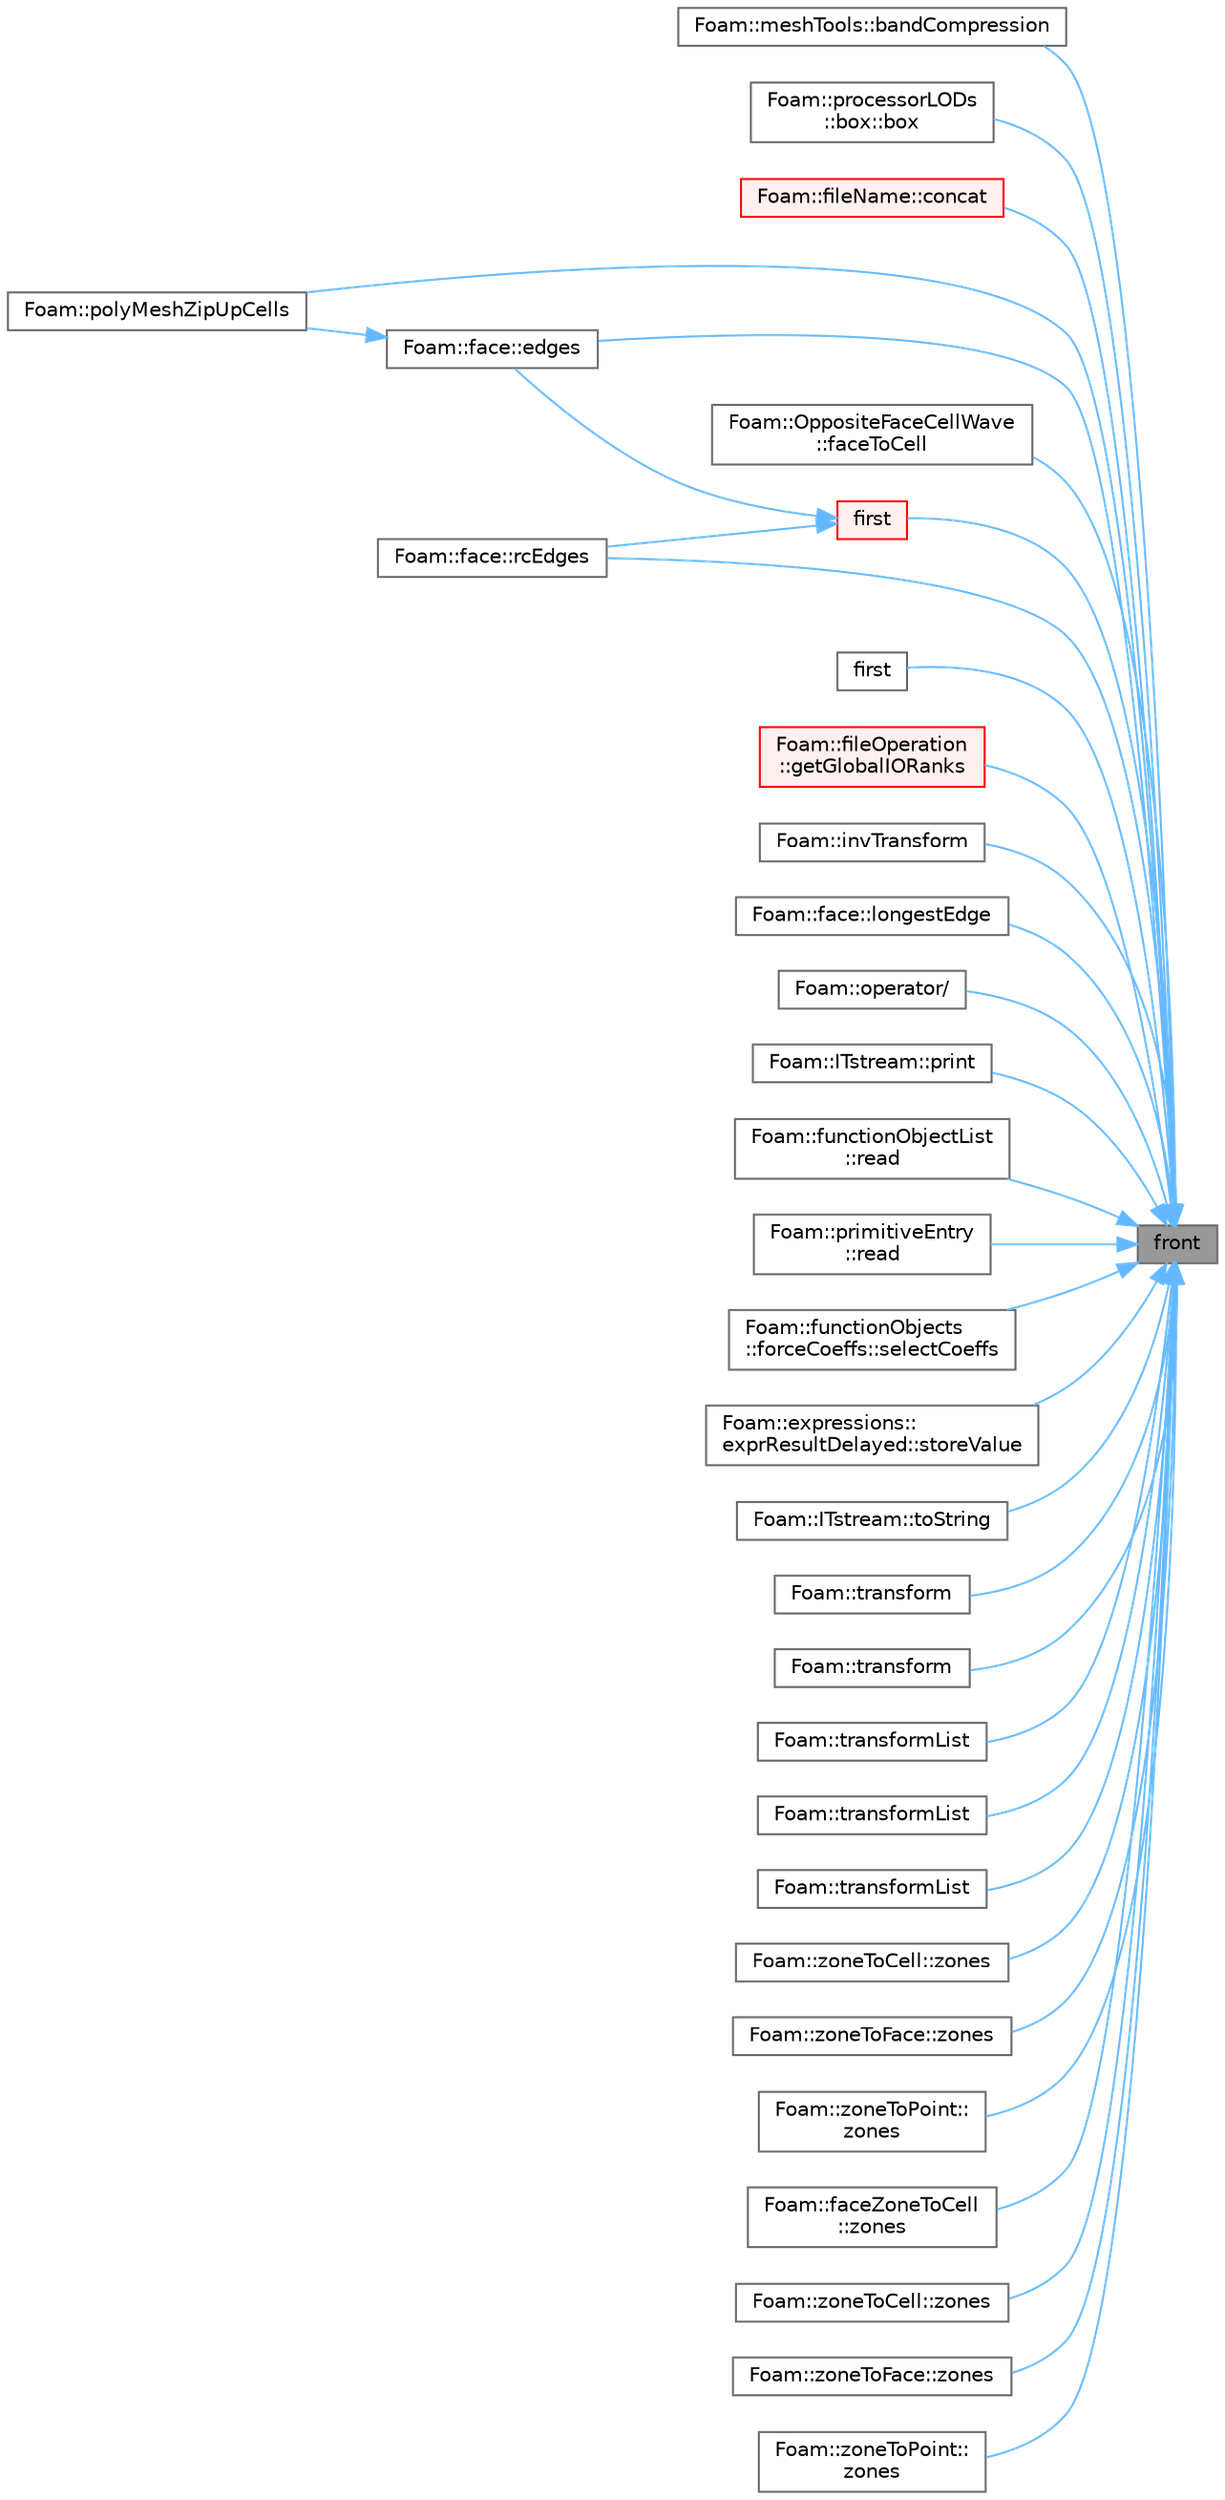 digraph "front"
{
 // LATEX_PDF_SIZE
  bgcolor="transparent";
  edge [fontname=Helvetica,fontsize=10,labelfontname=Helvetica,labelfontsize=10];
  node [fontname=Helvetica,fontsize=10,shape=box,height=0.2,width=0.4];
  rankdir="RL";
  Node1 [id="Node000001",label="front",height=0.2,width=0.4,color="gray40", fillcolor="grey60", style="filled", fontcolor="black",tooltip=" "];
  Node1 -> Node2 [id="edge1_Node000001_Node000002",dir="back",color="steelblue1",style="solid",tooltip=" "];
  Node2 [id="Node000002",label="Foam::meshTools::bandCompression",height=0.2,width=0.4,color="grey40", fillcolor="white", style="filled",URL="$namespaceFoam_1_1meshTools.html#a2c4e62af7419af7951ba3c8efa64a22c",tooltip=" "];
  Node1 -> Node3 [id="edge2_Node000001_Node000003",dir="back",color="steelblue1",style="solid",tooltip=" "];
  Node3 [id="Node000003",label="Foam::processorLODs\l::box::box",height=0.2,width=0.4,color="grey40", fillcolor="white", style="filled",URL="$classFoam_1_1processorLODs_1_1box.html#a867fac50db384667c7a51932f0999e70",tooltip=" "];
  Node1 -> Node4 [id="edge3_Node000001_Node000004",dir="back",color="steelblue1",style="solid",tooltip=" "];
  Node4 [id="Node000004",label="Foam::fileName::concat",height=0.2,width=0.4,color="red", fillcolor="#FFF0F0", style="filled",URL="$classFoam_1_1fileName.html#a4c81d267d90954f591c3382a67e4624d",tooltip=" "];
  Node1 -> Node44 [id="edge4_Node000001_Node000044",dir="back",color="steelblue1",style="solid",tooltip=" "];
  Node44 [id="Node000044",label="Foam::face::edges",height=0.2,width=0.4,color="grey40", fillcolor="white", style="filled",URL="$classFoam_1_1face.html#ac73e538443a863173d868d2522e1b6c7",tooltip=" "];
  Node44 -> Node45 [id="edge5_Node000044_Node000045",dir="back",color="steelblue1",style="solid",tooltip=" "];
  Node45 [id="Node000045",label="Foam::polyMeshZipUpCells",height=0.2,width=0.4,color="grey40", fillcolor="white", style="filled",URL="$namespaceFoam.html#ab957fb2d74d8de84991a6246e876ecd2",tooltip=" "];
  Node1 -> Node46 [id="edge6_Node000001_Node000046",dir="back",color="steelblue1",style="solid",tooltip=" "];
  Node46 [id="Node000046",label="Foam::OppositeFaceCellWave\l::faceToCell",height=0.2,width=0.4,color="grey40", fillcolor="white", style="filled",URL="$classFoam_1_1OppositeFaceCellWave.html#ac1cb5c8a27f895370ed8a7a613b6e3a6",tooltip=" "];
  Node1 -> Node47 [id="edge7_Node000001_Node000047",dir="back",color="steelblue1",style="solid",tooltip=" "];
  Node47 [id="Node000047",label="first",height=0.2,width=0.4,color="red", fillcolor="#FFF0F0", style="filled",URL="$classFoam_1_1UPtrList.html#a1c9828bc3de9502754d944c95a2ce0d9",tooltip=" "];
  Node47 -> Node44 [id="edge8_Node000047_Node000044",dir="back",color="steelblue1",style="solid",tooltip=" "];
  Node47 -> Node276 [id="edge9_Node000047_Node000276",dir="back",color="steelblue1",style="solid",tooltip=" "];
  Node276 [id="Node000276",label="Foam::face::rcEdges",height=0.2,width=0.4,color="grey40", fillcolor="white", style="filled",URL="$classFoam_1_1face.html#aa6824e84e340f94c3a62e9571ccf7422",tooltip=" "];
  Node1 -> Node373 [id="edge10_Node000001_Node000373",dir="back",color="steelblue1",style="solid",tooltip=" "];
  Node373 [id="Node000373",label="first",height=0.2,width=0.4,color="grey40", fillcolor="white", style="filled",URL="$classFoam_1_1UPtrList.html#aa3591411378ca5b3f6f4dcbb9fb52439",tooltip=" "];
  Node1 -> Node374 [id="edge11_Node000001_Node000374",dir="back",color="steelblue1",style="solid",tooltip=" "];
  Node374 [id="Node000374",label="Foam::fileOperation\l::getGlobalIORanks",height=0.2,width=0.4,color="red", fillcolor="#FFF0F0", style="filled",URL="$classFoam_1_1fileOperation.html#abb4acf74d7a28494b0a56f9d3eba1864",tooltip=" "];
  Node1 -> Node375 [id="edge12_Node000001_Node000375",dir="back",color="steelblue1",style="solid",tooltip=" "];
  Node375 [id="Node000375",label="Foam::invTransform",height=0.2,width=0.4,color="grey40", fillcolor="white", style="filled",URL="$namespaceFoam.html#a26b78e0b5eabcf6a74536c631b0ff0c5",tooltip=" "];
  Node1 -> Node376 [id="edge13_Node000001_Node000376",dir="back",color="steelblue1",style="solid",tooltip=" "];
  Node376 [id="Node000376",label="Foam::face::longestEdge",height=0.2,width=0.4,color="grey40", fillcolor="white", style="filled",URL="$classFoam_1_1face.html#a68b0b6d760670dae6c3844cbcdcafe7c",tooltip=" "];
  Node1 -> Node377 [id="edge14_Node000001_Node000377",dir="back",color="steelblue1",style="solid",tooltip=" "];
  Node377 [id="Node000377",label="Foam::operator/",height=0.2,width=0.4,color="grey40", fillcolor="white", style="filled",URL="$namespaceFoam.html#aec576caf578b066b9fe71cca49dc0058",tooltip=" "];
  Node1 -> Node45 [id="edge15_Node000001_Node000045",dir="back",color="steelblue1",style="solid",tooltip=" "];
  Node1 -> Node378 [id="edge16_Node000001_Node000378",dir="back",color="steelblue1",style="solid",tooltip=" "];
  Node378 [id="Node000378",label="Foam::ITstream::print",height=0.2,width=0.4,color="grey40", fillcolor="white", style="filled",URL="$classFoam_1_1ITstream.html#a68926051a5d92c255b3604bcccded648",tooltip=" "];
  Node1 -> Node276 [id="edge17_Node000001_Node000276",dir="back",color="steelblue1",style="solid",tooltip=" "];
  Node1 -> Node116 [id="edge18_Node000001_Node000116",dir="back",color="steelblue1",style="solid",tooltip=" "];
  Node116 [id="Node000116",label="Foam::functionObjectList\l::read",height=0.2,width=0.4,color="grey40", fillcolor="white", style="filled",URL="$classFoam_1_1functionObjectList.html#af816873151ddb0126e98bb2f914d8ed5",tooltip=" "];
  Node1 -> Node379 [id="edge19_Node000001_Node000379",dir="back",color="steelblue1",style="solid",tooltip=" "];
  Node379 [id="Node000379",label="Foam::primitiveEntry\l::read",height=0.2,width=0.4,color="grey40", fillcolor="white", style="filled",URL="$classFoam_1_1primitiveEntry.html#a587f5a41915f145373b9ea20343e8d3b",tooltip=" "];
  Node1 -> Node380 [id="edge20_Node000001_Node000380",dir="back",color="steelblue1",style="solid",tooltip=" "];
  Node380 [id="Node000380",label="Foam::functionObjects\l::forceCoeffs::selectCoeffs",height=0.2,width=0.4,color="grey40", fillcolor="white", style="filled",URL="$classFoam_1_1functionObjects_1_1forceCoeffs.html#a08a60e9b6fc2d9134a239c763156b209",tooltip=" "];
  Node1 -> Node381 [id="edge21_Node000001_Node000381",dir="back",color="steelblue1",style="solid",tooltip=" "];
  Node381 [id="Node000381",label="Foam::expressions::\lexprResultDelayed::storeValue",height=0.2,width=0.4,color="grey40", fillcolor="white", style="filled",URL="$classFoam_1_1expressions_1_1exprResultDelayed.html#a097d713ab3e8beb3d23a5adbe2e60ac9",tooltip=" "];
  Node1 -> Node382 [id="edge22_Node000001_Node000382",dir="back",color="steelblue1",style="solid",tooltip=" "];
  Node382 [id="Node000382",label="Foam::ITstream::toString",height=0.2,width=0.4,color="grey40", fillcolor="white", style="filled",URL="$classFoam_1_1ITstream.html#a1fe5121d6528fdea3f243321b3fa3a49",tooltip=" "];
  Node1 -> Node383 [id="edge23_Node000001_Node000383",dir="back",color="steelblue1",style="solid",tooltip=" "];
  Node383 [id="Node000383",label="Foam::transform",height=0.2,width=0.4,color="grey40", fillcolor="white", style="filled",URL="$namespaceFoam.html#af48c3514e13de3e9c8dfaa1b15cf5a8b",tooltip=" "];
  Node1 -> Node384 [id="edge24_Node000001_Node000384",dir="back",color="steelblue1",style="solid",tooltip=" "];
  Node384 [id="Node000384",label="Foam::transform",height=0.2,width=0.4,color="grey40", fillcolor="white", style="filled",URL="$namespaceFoam.html#a83d3ff221256a3344f3122d0d374b522",tooltip=" "];
  Node1 -> Node385 [id="edge25_Node000001_Node000385",dir="back",color="steelblue1",style="solid",tooltip=" "];
  Node385 [id="Node000385",label="Foam::transformList",height=0.2,width=0.4,color="grey40", fillcolor="white", style="filled",URL="$namespaceFoam.html#a2e5cae0630edb3d59bd7e70a9a76a08c",tooltip=" "];
  Node1 -> Node386 [id="edge26_Node000001_Node000386",dir="back",color="steelblue1",style="solid",tooltip=" "];
  Node386 [id="Node000386",label="Foam::transformList",height=0.2,width=0.4,color="grey40", fillcolor="white", style="filled",URL="$namespaceFoam.html#ab44265b7f2102f1a079d1240220c0ed4",tooltip=" "];
  Node1 -> Node387 [id="edge27_Node000001_Node000387",dir="back",color="steelblue1",style="solid",tooltip=" "];
  Node387 [id="Node000387",label="Foam::transformList",height=0.2,width=0.4,color="grey40", fillcolor="white", style="filled",URL="$namespaceFoam.html#a8a79f3dc8b9e1db6238df8b3033609dd",tooltip=" "];
  Node1 -> Node388 [id="edge28_Node000001_Node000388",dir="back",color="steelblue1",style="solid",tooltip=" "];
  Node388 [id="Node000388",label="Foam::zoneToCell::zones",height=0.2,width=0.4,color="grey40", fillcolor="white", style="filled",URL="$classFoam_1_1zoneToCell.html#a5f11511bec5e0dd7c5a52d668b135cea",tooltip=" "];
  Node1 -> Node389 [id="edge29_Node000001_Node000389",dir="back",color="steelblue1",style="solid",tooltip=" "];
  Node389 [id="Node000389",label="Foam::zoneToFace::zones",height=0.2,width=0.4,color="grey40", fillcolor="white", style="filled",URL="$classFoam_1_1zoneToFace.html#a5f11511bec5e0dd7c5a52d668b135cea",tooltip=" "];
  Node1 -> Node390 [id="edge30_Node000001_Node000390",dir="back",color="steelblue1",style="solid",tooltip=" "];
  Node390 [id="Node000390",label="Foam::zoneToPoint::\lzones",height=0.2,width=0.4,color="grey40", fillcolor="white", style="filled",URL="$classFoam_1_1zoneToPoint.html#a5f11511bec5e0dd7c5a52d668b135cea",tooltip=" "];
  Node1 -> Node391 [id="edge31_Node000001_Node000391",dir="back",color="steelblue1",style="solid",tooltip=" "];
  Node391 [id="Node000391",label="Foam::faceZoneToCell\l::zones",height=0.2,width=0.4,color="grey40", fillcolor="white", style="filled",URL="$classFoam_1_1faceZoneToCell.html#aae4d32a9c7f5af5db86cb4e89990d984",tooltip=" "];
  Node1 -> Node392 [id="edge32_Node000001_Node000392",dir="back",color="steelblue1",style="solid",tooltip=" "];
  Node392 [id="Node000392",label="Foam::zoneToCell::zones",height=0.2,width=0.4,color="grey40", fillcolor="white", style="filled",URL="$classFoam_1_1zoneToCell.html#aae4d32a9c7f5af5db86cb4e89990d984",tooltip=" "];
  Node1 -> Node393 [id="edge33_Node000001_Node000393",dir="back",color="steelblue1",style="solid",tooltip=" "];
  Node393 [id="Node000393",label="Foam::zoneToFace::zones",height=0.2,width=0.4,color="grey40", fillcolor="white", style="filled",URL="$classFoam_1_1zoneToFace.html#aae4d32a9c7f5af5db86cb4e89990d984",tooltip=" "];
  Node1 -> Node394 [id="edge34_Node000001_Node000394",dir="back",color="steelblue1",style="solid",tooltip=" "];
  Node394 [id="Node000394",label="Foam::zoneToPoint::\lzones",height=0.2,width=0.4,color="grey40", fillcolor="white", style="filled",URL="$classFoam_1_1zoneToPoint.html#aae4d32a9c7f5af5db86cb4e89990d984",tooltip=" "];
}
